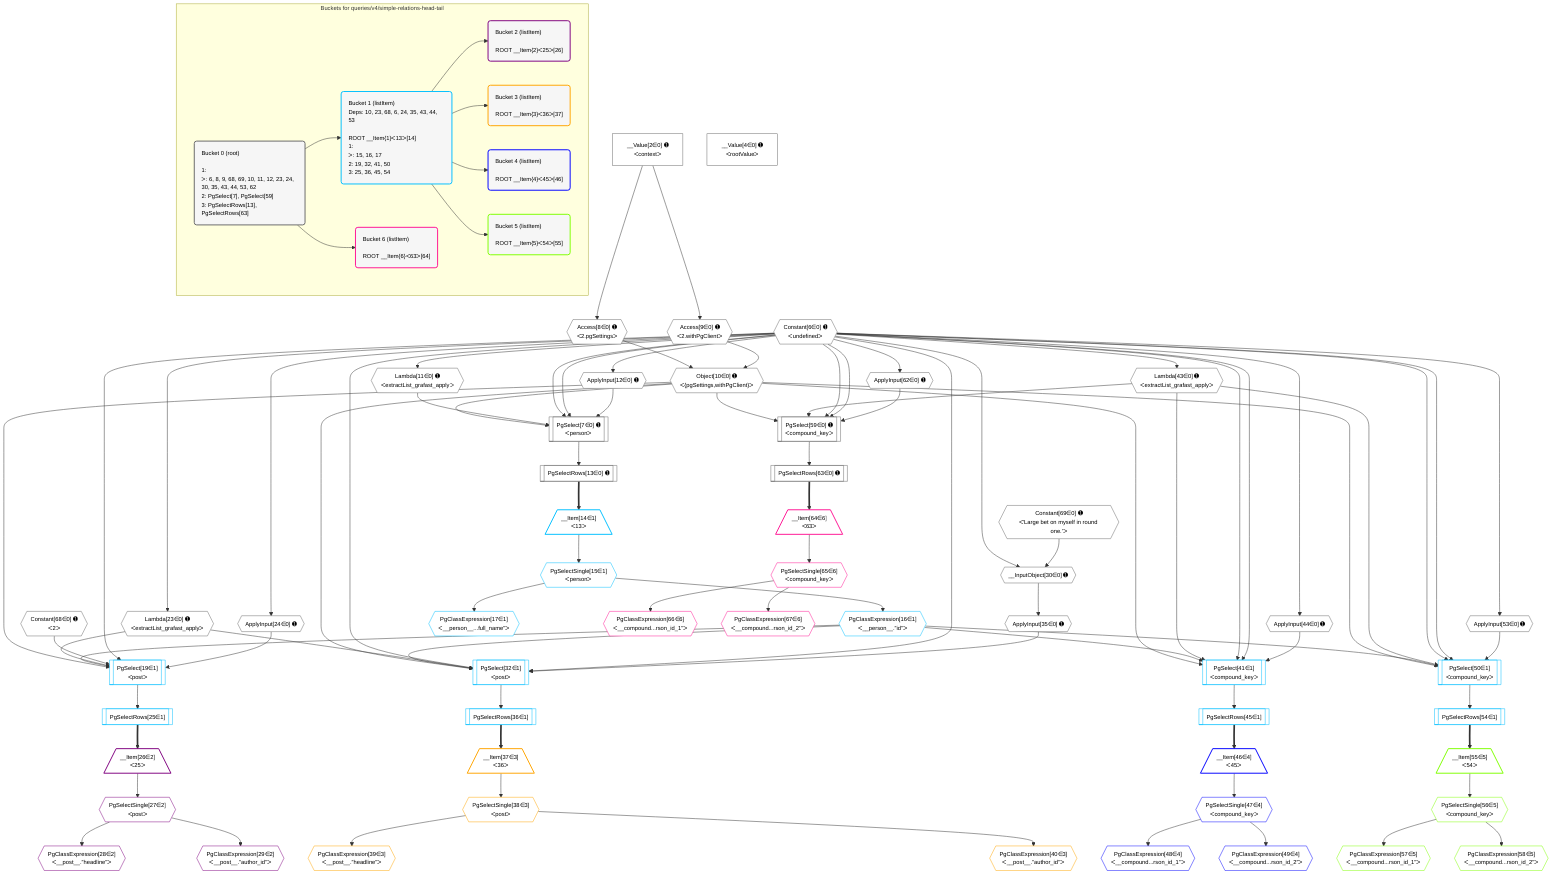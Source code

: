 %%{init: {'themeVariables': { 'fontSize': '12px'}}}%%
graph TD
    classDef path fill:#eee,stroke:#000,color:#000
    classDef plan fill:#fff,stroke-width:1px,color:#000
    classDef itemplan fill:#fff,stroke-width:2px,color:#000
    classDef unbatchedplan fill:#dff,stroke-width:1px,color:#000
    classDef sideeffectplan fill:#fcc,stroke-width:2px,color:#000
    classDef bucket fill:#f6f6f6,color:#000,stroke-width:2px,text-align:left


    %% plan dependencies
    PgSelect7[["PgSelect[7∈0] ➊<br />ᐸpersonᐳ"]]:::plan
    Object10{{"Object[10∈0] ➊<br />ᐸ{pgSettings,withPgClient}ᐳ"}}:::plan
    Lambda11{{"Lambda[11∈0] ➊<br />ᐸextractList_grafast_applyᐳ"}}:::plan
    Constant6{{"Constant[6∈0] ➊<br />ᐸundefinedᐳ"}}:::plan
    ApplyInput12{{"ApplyInput[12∈0] ➊"}}:::plan
    Object10 & Lambda11 & Constant6 & Constant6 & ApplyInput12 --> PgSelect7
    PgSelect59[["PgSelect[59∈0] ➊<br />ᐸcompound_keyᐳ"]]:::plan
    Lambda43{{"Lambda[43∈0] ➊<br />ᐸextractList_grafast_applyᐳ"}}:::plan
    ApplyInput62{{"ApplyInput[62∈0] ➊"}}:::plan
    Object10 & Lambda43 & Constant6 & Constant6 & ApplyInput62 --> PgSelect59
    Access8{{"Access[8∈0] ➊<br />ᐸ2.pgSettingsᐳ"}}:::plan
    Access9{{"Access[9∈0] ➊<br />ᐸ2.withPgClientᐳ"}}:::plan
    Access8 & Access9 --> Object10
    __InputObject30{{"__InputObject[30∈0] ➊"}}:::plan
    Constant69{{"Constant[69∈0] ➊<br />ᐸ'Large bet on myself in round one.'ᐳ"}}:::plan
    Constant6 & Constant69 --> __InputObject30
    __Value2["__Value[2∈0] ➊<br />ᐸcontextᐳ"]:::plan
    __Value2 --> Access8
    __Value2 --> Access9
    Constant6 --> Lambda11
    Constant6 --> ApplyInput12
    PgSelectRows13[["PgSelectRows[13∈0] ➊"]]:::plan
    PgSelect7 --> PgSelectRows13
    Lambda23{{"Lambda[23∈0] ➊<br />ᐸextractList_grafast_applyᐳ"}}:::plan
    Constant6 --> Lambda23
    ApplyInput24{{"ApplyInput[24∈0] ➊"}}:::plan
    Constant6 --> ApplyInput24
    ApplyInput35{{"ApplyInput[35∈0] ➊"}}:::plan
    __InputObject30 --> ApplyInput35
    Constant6 --> Lambda43
    ApplyInput44{{"ApplyInput[44∈0] ➊"}}:::plan
    Constant6 --> ApplyInput44
    ApplyInput53{{"ApplyInput[53∈0] ➊"}}:::plan
    Constant6 --> ApplyInput53
    Constant6 --> ApplyInput62
    PgSelectRows63[["PgSelectRows[63∈0] ➊"]]:::plan
    PgSelect59 --> PgSelectRows63
    __Value4["__Value[4∈0] ➊<br />ᐸrootValueᐳ"]:::plan
    Constant68{{"Constant[68∈0] ➊<br />ᐸ2ᐳ"}}:::plan
    PgSelect19[["PgSelect[19∈1]<br />ᐸpostᐳ"]]:::plan
    PgClassExpression16{{"PgClassExpression[16∈1]<br />ᐸ__person__.”id”ᐳ"}}:::plan
    Object10 & PgClassExpression16 & Lambda23 & Constant68 & Constant6 & ApplyInput24 --> PgSelect19
    PgSelect32[["PgSelect[32∈1]<br />ᐸpostᐳ"]]:::plan
    Object10 & PgClassExpression16 & Lambda23 & Constant6 & Constant6 & ApplyInput35 --> PgSelect32
    PgSelect41[["PgSelect[41∈1]<br />ᐸcompound_keyᐳ"]]:::plan
    Object10 & PgClassExpression16 & Lambda43 & Constant6 & Constant6 & ApplyInput44 --> PgSelect41
    PgSelect50[["PgSelect[50∈1]<br />ᐸcompound_keyᐳ"]]:::plan
    Object10 & PgClassExpression16 & Lambda43 & Constant6 & Constant6 & ApplyInput53 --> PgSelect50
    __Item14[/"__Item[14∈1]<br />ᐸ13ᐳ"\]:::itemplan
    PgSelectRows13 ==> __Item14
    PgSelectSingle15{{"PgSelectSingle[15∈1]<br />ᐸpersonᐳ"}}:::plan
    __Item14 --> PgSelectSingle15
    PgSelectSingle15 --> PgClassExpression16
    PgClassExpression17{{"PgClassExpression[17∈1]<br />ᐸ__person__...full_name”ᐳ"}}:::plan
    PgSelectSingle15 --> PgClassExpression17
    PgSelectRows25[["PgSelectRows[25∈1]"]]:::plan
    PgSelect19 --> PgSelectRows25
    PgSelectRows36[["PgSelectRows[36∈1]"]]:::plan
    PgSelect32 --> PgSelectRows36
    PgSelectRows45[["PgSelectRows[45∈1]"]]:::plan
    PgSelect41 --> PgSelectRows45
    PgSelectRows54[["PgSelectRows[54∈1]"]]:::plan
    PgSelect50 --> PgSelectRows54
    __Item26[/"__Item[26∈2]<br />ᐸ25ᐳ"\]:::itemplan
    PgSelectRows25 ==> __Item26
    PgSelectSingle27{{"PgSelectSingle[27∈2]<br />ᐸpostᐳ"}}:::plan
    __Item26 --> PgSelectSingle27
    PgClassExpression28{{"PgClassExpression[28∈2]<br />ᐸ__post__.”headline”ᐳ"}}:::plan
    PgSelectSingle27 --> PgClassExpression28
    PgClassExpression29{{"PgClassExpression[29∈2]<br />ᐸ__post__.”author_id”ᐳ"}}:::plan
    PgSelectSingle27 --> PgClassExpression29
    __Item37[/"__Item[37∈3]<br />ᐸ36ᐳ"\]:::itemplan
    PgSelectRows36 ==> __Item37
    PgSelectSingle38{{"PgSelectSingle[38∈3]<br />ᐸpostᐳ"}}:::plan
    __Item37 --> PgSelectSingle38
    PgClassExpression39{{"PgClassExpression[39∈3]<br />ᐸ__post__.”headline”ᐳ"}}:::plan
    PgSelectSingle38 --> PgClassExpression39
    PgClassExpression40{{"PgClassExpression[40∈3]<br />ᐸ__post__.”author_id”ᐳ"}}:::plan
    PgSelectSingle38 --> PgClassExpression40
    __Item46[/"__Item[46∈4]<br />ᐸ45ᐳ"\]:::itemplan
    PgSelectRows45 ==> __Item46
    PgSelectSingle47{{"PgSelectSingle[47∈4]<br />ᐸcompound_keyᐳ"}}:::plan
    __Item46 --> PgSelectSingle47
    PgClassExpression48{{"PgClassExpression[48∈4]<br />ᐸ__compound...rson_id_1”ᐳ"}}:::plan
    PgSelectSingle47 --> PgClassExpression48
    PgClassExpression49{{"PgClassExpression[49∈4]<br />ᐸ__compound...rson_id_2”ᐳ"}}:::plan
    PgSelectSingle47 --> PgClassExpression49
    __Item55[/"__Item[55∈5]<br />ᐸ54ᐳ"\]:::itemplan
    PgSelectRows54 ==> __Item55
    PgSelectSingle56{{"PgSelectSingle[56∈5]<br />ᐸcompound_keyᐳ"}}:::plan
    __Item55 --> PgSelectSingle56
    PgClassExpression57{{"PgClassExpression[57∈5]<br />ᐸ__compound...rson_id_1”ᐳ"}}:::plan
    PgSelectSingle56 --> PgClassExpression57
    PgClassExpression58{{"PgClassExpression[58∈5]<br />ᐸ__compound...rson_id_2”ᐳ"}}:::plan
    PgSelectSingle56 --> PgClassExpression58
    __Item64[/"__Item[64∈6]<br />ᐸ63ᐳ"\]:::itemplan
    PgSelectRows63 ==> __Item64
    PgSelectSingle65{{"PgSelectSingle[65∈6]<br />ᐸcompound_keyᐳ"}}:::plan
    __Item64 --> PgSelectSingle65
    PgClassExpression66{{"PgClassExpression[66∈6]<br />ᐸ__compound...rson_id_1”ᐳ"}}:::plan
    PgSelectSingle65 --> PgClassExpression66
    PgClassExpression67{{"PgClassExpression[67∈6]<br />ᐸ__compound...rson_id_2”ᐳ"}}:::plan
    PgSelectSingle65 --> PgClassExpression67

    %% define steps

    subgraph "Buckets for queries/v4/simple-relations-head-tail"
    Bucket0("Bucket 0 (root)<br /><br />1: <br />ᐳ: 6, 8, 9, 68, 69, 10, 11, 12, 23, 24, 30, 35, 43, 44, 53, 62<br />2: PgSelect[7], PgSelect[59]<br />3: PgSelectRows[13], PgSelectRows[63]"):::bucket
    classDef bucket0 stroke:#696969
    class Bucket0,__Value2,__Value4,Constant6,PgSelect7,Access8,Access9,Object10,Lambda11,ApplyInput12,PgSelectRows13,Lambda23,ApplyInput24,__InputObject30,ApplyInput35,Lambda43,ApplyInput44,ApplyInput53,PgSelect59,ApplyInput62,PgSelectRows63,Constant68,Constant69 bucket0
    Bucket1("Bucket 1 (listItem)<br />Deps: 10, 23, 68, 6, 24, 35, 43, 44, 53<br /><br />ROOT __Item{1}ᐸ13ᐳ[14]<br />1: <br />ᐳ: 15, 16, 17<br />2: 19, 32, 41, 50<br />3: 25, 36, 45, 54"):::bucket
    classDef bucket1 stroke:#00bfff
    class Bucket1,__Item14,PgSelectSingle15,PgClassExpression16,PgClassExpression17,PgSelect19,PgSelectRows25,PgSelect32,PgSelectRows36,PgSelect41,PgSelectRows45,PgSelect50,PgSelectRows54 bucket1
    Bucket2("Bucket 2 (listItem)<br /><br />ROOT __Item{2}ᐸ25ᐳ[26]"):::bucket
    classDef bucket2 stroke:#7f007f
    class Bucket2,__Item26,PgSelectSingle27,PgClassExpression28,PgClassExpression29 bucket2
    Bucket3("Bucket 3 (listItem)<br /><br />ROOT __Item{3}ᐸ36ᐳ[37]"):::bucket
    classDef bucket3 stroke:#ffa500
    class Bucket3,__Item37,PgSelectSingle38,PgClassExpression39,PgClassExpression40 bucket3
    Bucket4("Bucket 4 (listItem)<br /><br />ROOT __Item{4}ᐸ45ᐳ[46]"):::bucket
    classDef bucket4 stroke:#0000ff
    class Bucket4,__Item46,PgSelectSingle47,PgClassExpression48,PgClassExpression49 bucket4
    Bucket5("Bucket 5 (listItem)<br /><br />ROOT __Item{5}ᐸ54ᐳ[55]"):::bucket
    classDef bucket5 stroke:#7fff00
    class Bucket5,__Item55,PgSelectSingle56,PgClassExpression57,PgClassExpression58 bucket5
    Bucket6("Bucket 6 (listItem)<br /><br />ROOT __Item{6}ᐸ63ᐳ[64]"):::bucket
    classDef bucket6 stroke:#ff1493
    class Bucket6,__Item64,PgSelectSingle65,PgClassExpression66,PgClassExpression67 bucket6
    Bucket0 --> Bucket1 & Bucket6
    Bucket1 --> Bucket2 & Bucket3 & Bucket4 & Bucket5
    end
